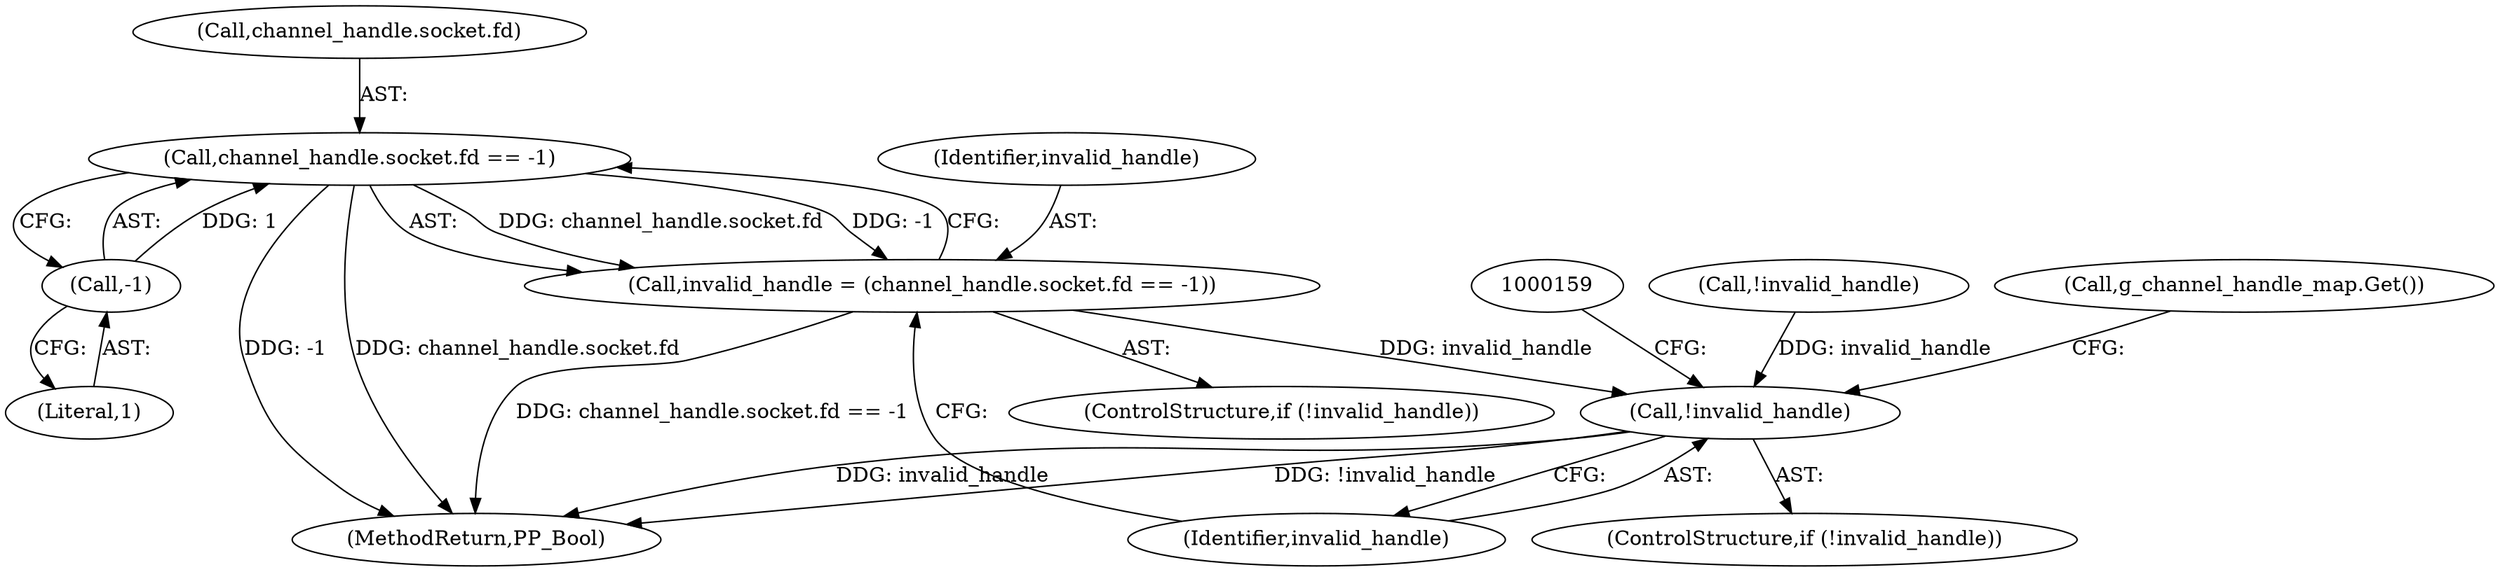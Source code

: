 digraph "1_Chrome_3b0d77670a0613f409110817455d2137576b485a_11@del" {
"1000140" [label="(Call,channel_handle.socket.fd == -1)"];
"1000146" [label="(Call,-1)"];
"1000138" [label="(Call,invalid_handle = (channel_handle.socket.fd == -1))"];
"1000149" [label="(Call,!invalid_handle)"];
"1000139" [label="(Identifier,invalid_handle)"];
"1000183" [label="(MethodReturn,PP_Bool)"];
"1000146" [label="(Call,-1)"];
"1000148" [label="(ControlStructure,if (!invalid_handle))"];
"1000149" [label="(Call,!invalid_handle)"];
"1000136" [label="(Call,!invalid_handle)"];
"1000150" [label="(Identifier,invalid_handle)"];
"1000141" [label="(Call,channel_handle.socket.fd)"];
"1000147" [label="(Literal,1)"];
"1000138" [label="(Call,invalid_handle = (channel_handle.socket.fd == -1))"];
"1000153" [label="(Call,g_channel_handle_map.Get())"];
"1000140" [label="(Call,channel_handle.socket.fd == -1)"];
"1000135" [label="(ControlStructure,if (!invalid_handle))"];
"1000140" -> "1000138"  [label="AST: "];
"1000140" -> "1000146"  [label="CFG: "];
"1000141" -> "1000140"  [label="AST: "];
"1000146" -> "1000140"  [label="AST: "];
"1000138" -> "1000140"  [label="CFG: "];
"1000140" -> "1000183"  [label="DDG: -1"];
"1000140" -> "1000183"  [label="DDG: channel_handle.socket.fd"];
"1000140" -> "1000138"  [label="DDG: channel_handle.socket.fd"];
"1000140" -> "1000138"  [label="DDG: -1"];
"1000146" -> "1000140"  [label="DDG: 1"];
"1000146" -> "1000147"  [label="CFG: "];
"1000147" -> "1000146"  [label="AST: "];
"1000138" -> "1000135"  [label="AST: "];
"1000139" -> "1000138"  [label="AST: "];
"1000150" -> "1000138"  [label="CFG: "];
"1000138" -> "1000183"  [label="DDG: channel_handle.socket.fd == -1"];
"1000138" -> "1000149"  [label="DDG: invalid_handle"];
"1000149" -> "1000148"  [label="AST: "];
"1000149" -> "1000150"  [label="CFG: "];
"1000150" -> "1000149"  [label="AST: "];
"1000153" -> "1000149"  [label="CFG: "];
"1000159" -> "1000149"  [label="CFG: "];
"1000149" -> "1000183"  [label="DDG: !invalid_handle"];
"1000149" -> "1000183"  [label="DDG: invalid_handle"];
"1000136" -> "1000149"  [label="DDG: invalid_handle"];
}
